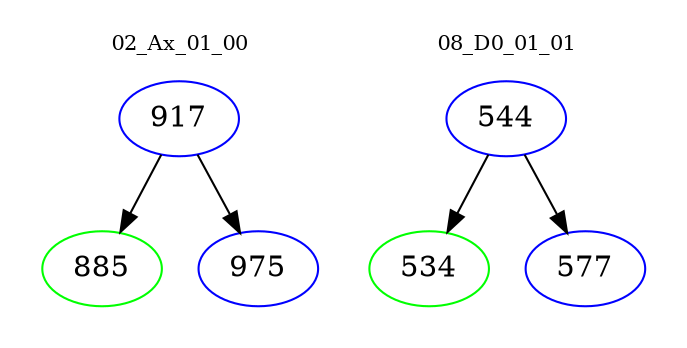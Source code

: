 digraph{
subgraph cluster_0 {
color = white
label = "02_Ax_01_00";
fontsize=10;
T0_917 [label="917", color="blue"]
T0_917 -> T0_885 [color="black"]
T0_885 [label="885", color="green"]
T0_917 -> T0_975 [color="black"]
T0_975 [label="975", color="blue"]
}
subgraph cluster_1 {
color = white
label = "08_D0_01_01";
fontsize=10;
T1_544 [label="544", color="blue"]
T1_544 -> T1_534 [color="black"]
T1_534 [label="534", color="green"]
T1_544 -> T1_577 [color="black"]
T1_577 [label="577", color="blue"]
}
}
